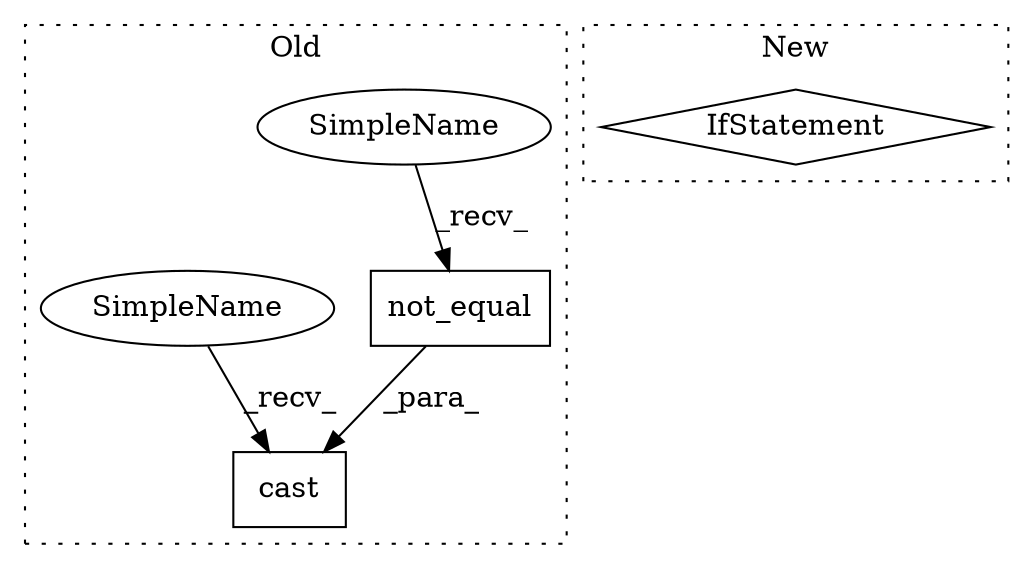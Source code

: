 digraph G {
subgraph cluster0 {
1 [label="not_equal" a="32" s="5155,5245" l="10,1" shape="box"];
3 [label="cast" a="32" s="5139,5265" l="5,1" shape="box"];
4 [label="SimpleName" a="42" s="5144" l="10" shape="ellipse"];
5 [label="SimpleName" a="42" s="5128" l="10" shape="ellipse"];
label = "Old";
style="dotted";
}
subgraph cluster1 {
2 [label="IfStatement" a="25" s="7655,7683" l="4,2" shape="diamond"];
label = "New";
style="dotted";
}
1 -> 3 [label="_para_"];
4 -> 1 [label="_recv_"];
5 -> 3 [label="_recv_"];
}